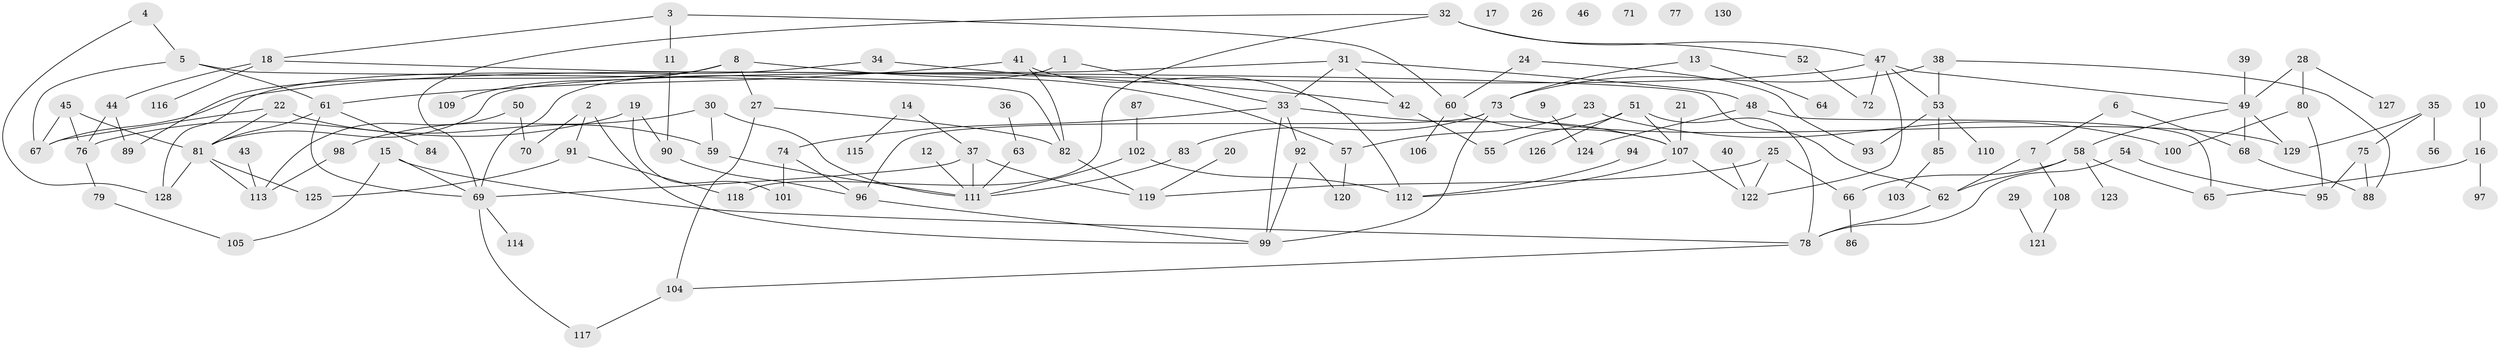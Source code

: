 // coarse degree distribution, {1: 0.27472527472527475, 2: 0.23076923076923078, 0: 0.06593406593406594, 5: 0.12087912087912088, 3: 0.15384615384615385, 4: 0.08791208791208792, 8: 0.01098901098901099, 7: 0.02197802197802198, 6: 0.01098901098901099, 9: 0.02197802197802198}
// Generated by graph-tools (version 1.1) at 2025/43/03/04/25 21:43:47]
// undirected, 130 vertices, 170 edges
graph export_dot {
graph [start="1"]
  node [color=gray90,style=filled];
  1;
  2;
  3;
  4;
  5;
  6;
  7;
  8;
  9;
  10;
  11;
  12;
  13;
  14;
  15;
  16;
  17;
  18;
  19;
  20;
  21;
  22;
  23;
  24;
  25;
  26;
  27;
  28;
  29;
  30;
  31;
  32;
  33;
  34;
  35;
  36;
  37;
  38;
  39;
  40;
  41;
  42;
  43;
  44;
  45;
  46;
  47;
  48;
  49;
  50;
  51;
  52;
  53;
  54;
  55;
  56;
  57;
  58;
  59;
  60;
  61;
  62;
  63;
  64;
  65;
  66;
  67;
  68;
  69;
  70;
  71;
  72;
  73;
  74;
  75;
  76;
  77;
  78;
  79;
  80;
  81;
  82;
  83;
  84;
  85;
  86;
  87;
  88;
  89;
  90;
  91;
  92;
  93;
  94;
  95;
  96;
  97;
  98;
  99;
  100;
  101;
  102;
  103;
  104;
  105;
  106;
  107;
  108;
  109;
  110;
  111;
  112;
  113;
  114;
  115;
  116;
  117;
  118;
  119;
  120;
  121;
  122;
  123;
  124;
  125;
  126;
  127;
  128;
  129;
  130;
  1 -- 33;
  1 -- 69;
  2 -- 70;
  2 -- 91;
  2 -- 99;
  3 -- 11;
  3 -- 18;
  3 -- 60;
  4 -- 5;
  4 -- 128;
  5 -- 61;
  5 -- 67;
  5 -- 82;
  6 -- 7;
  6 -- 68;
  7 -- 62;
  7 -- 108;
  8 -- 27;
  8 -- 57;
  8 -- 89;
  8 -- 109;
  9 -- 124;
  10 -- 16;
  11 -- 90;
  12 -- 111;
  13 -- 64;
  13 -- 73;
  14 -- 37;
  14 -- 115;
  15 -- 69;
  15 -- 78;
  15 -- 105;
  16 -- 65;
  16 -- 97;
  18 -- 44;
  18 -- 62;
  18 -- 116;
  19 -- 76;
  19 -- 90;
  19 -- 101;
  20 -- 119;
  21 -- 107;
  22 -- 59;
  22 -- 67;
  22 -- 81;
  23 -- 57;
  23 -- 100;
  24 -- 60;
  24 -- 93;
  25 -- 66;
  25 -- 119;
  25 -- 122;
  27 -- 82;
  27 -- 104;
  28 -- 49;
  28 -- 80;
  28 -- 127;
  29 -- 121;
  30 -- 59;
  30 -- 98;
  30 -- 111;
  31 -- 33;
  31 -- 42;
  31 -- 48;
  31 -- 81;
  32 -- 47;
  32 -- 52;
  32 -- 69;
  32 -- 118;
  33 -- 74;
  33 -- 92;
  33 -- 99;
  33 -- 107;
  34 -- 42;
  34 -- 128;
  35 -- 56;
  35 -- 75;
  35 -- 129;
  36 -- 63;
  37 -- 69;
  37 -- 111;
  37 -- 119;
  38 -- 53;
  38 -- 73;
  38 -- 88;
  39 -- 49;
  40 -- 122;
  41 -- 61;
  41 -- 82;
  41 -- 112;
  42 -- 55;
  43 -- 113;
  44 -- 76;
  44 -- 89;
  45 -- 67;
  45 -- 76;
  45 -- 81;
  47 -- 49;
  47 -- 53;
  47 -- 67;
  47 -- 72;
  47 -- 122;
  48 -- 65;
  48 -- 124;
  49 -- 58;
  49 -- 68;
  49 -- 129;
  50 -- 70;
  50 -- 113;
  51 -- 55;
  51 -- 78;
  51 -- 107;
  51 -- 126;
  52 -- 72;
  53 -- 85;
  53 -- 93;
  53 -- 110;
  54 -- 78;
  54 -- 95;
  57 -- 120;
  58 -- 62;
  58 -- 65;
  58 -- 66;
  58 -- 123;
  59 -- 111;
  60 -- 106;
  60 -- 107;
  61 -- 69;
  61 -- 81;
  61 -- 84;
  62 -- 78;
  63 -- 111;
  66 -- 86;
  68 -- 88;
  69 -- 114;
  69 -- 117;
  73 -- 83;
  73 -- 96;
  73 -- 99;
  73 -- 129;
  74 -- 96;
  74 -- 101;
  75 -- 88;
  75 -- 95;
  76 -- 79;
  78 -- 104;
  79 -- 105;
  80 -- 95;
  80 -- 100;
  81 -- 113;
  81 -- 125;
  81 -- 128;
  82 -- 119;
  83 -- 111;
  85 -- 103;
  87 -- 102;
  90 -- 96;
  91 -- 118;
  91 -- 125;
  92 -- 99;
  92 -- 120;
  94 -- 112;
  96 -- 99;
  98 -- 113;
  102 -- 111;
  102 -- 112;
  104 -- 117;
  107 -- 112;
  107 -- 122;
  108 -- 121;
}
